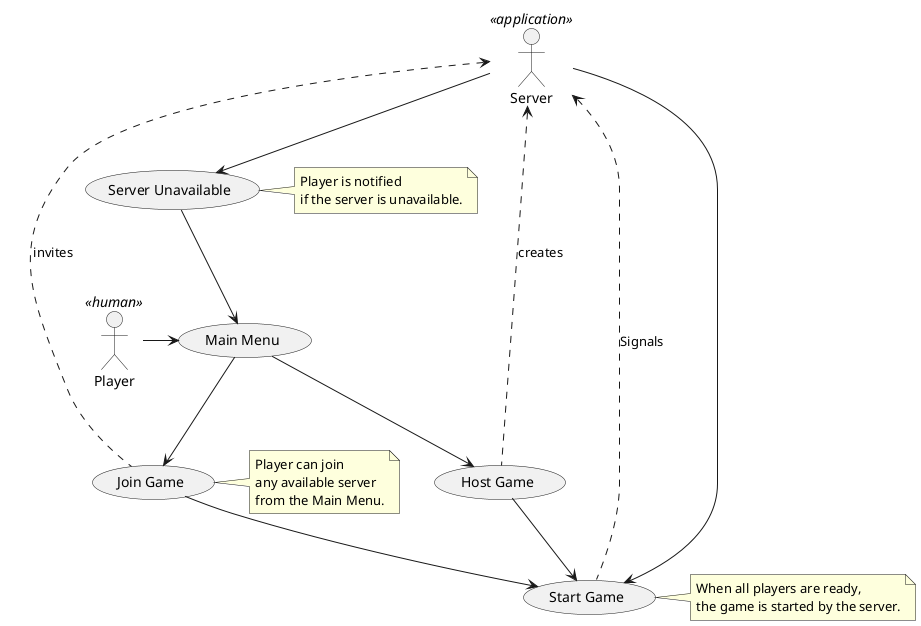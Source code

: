 @startuml
:Player: as Player << human >>
:Server: as Server << application >>
(Main Menu) as (Menu)
(Host Game) as (Host)
(Join Game) as (Join)
(Start Game) as (Start)
(Server Unavailable) as (Unavailable)

Player -> (Menu)
(Menu) --> (Host)
(Menu) --> (Join)
(Server) <.. (Host) : creates
(Server) <.. (Join) : invites
(Host) --> (Start)
(Join) --> (Start)
(Server) <.. (Start) : Signals
(Server) --> (Start)
(Server) --> (Unavailable)
(Unavailable) --> (Menu)

note right of (Join)
Player can join
any available server
from the Main Menu.
end note

note right of (Unavailable)
Player is notified
if the server is unavailable.
end note

note right of (Start)
When all players are ready,
the game is started by the server.
end note

@enduml